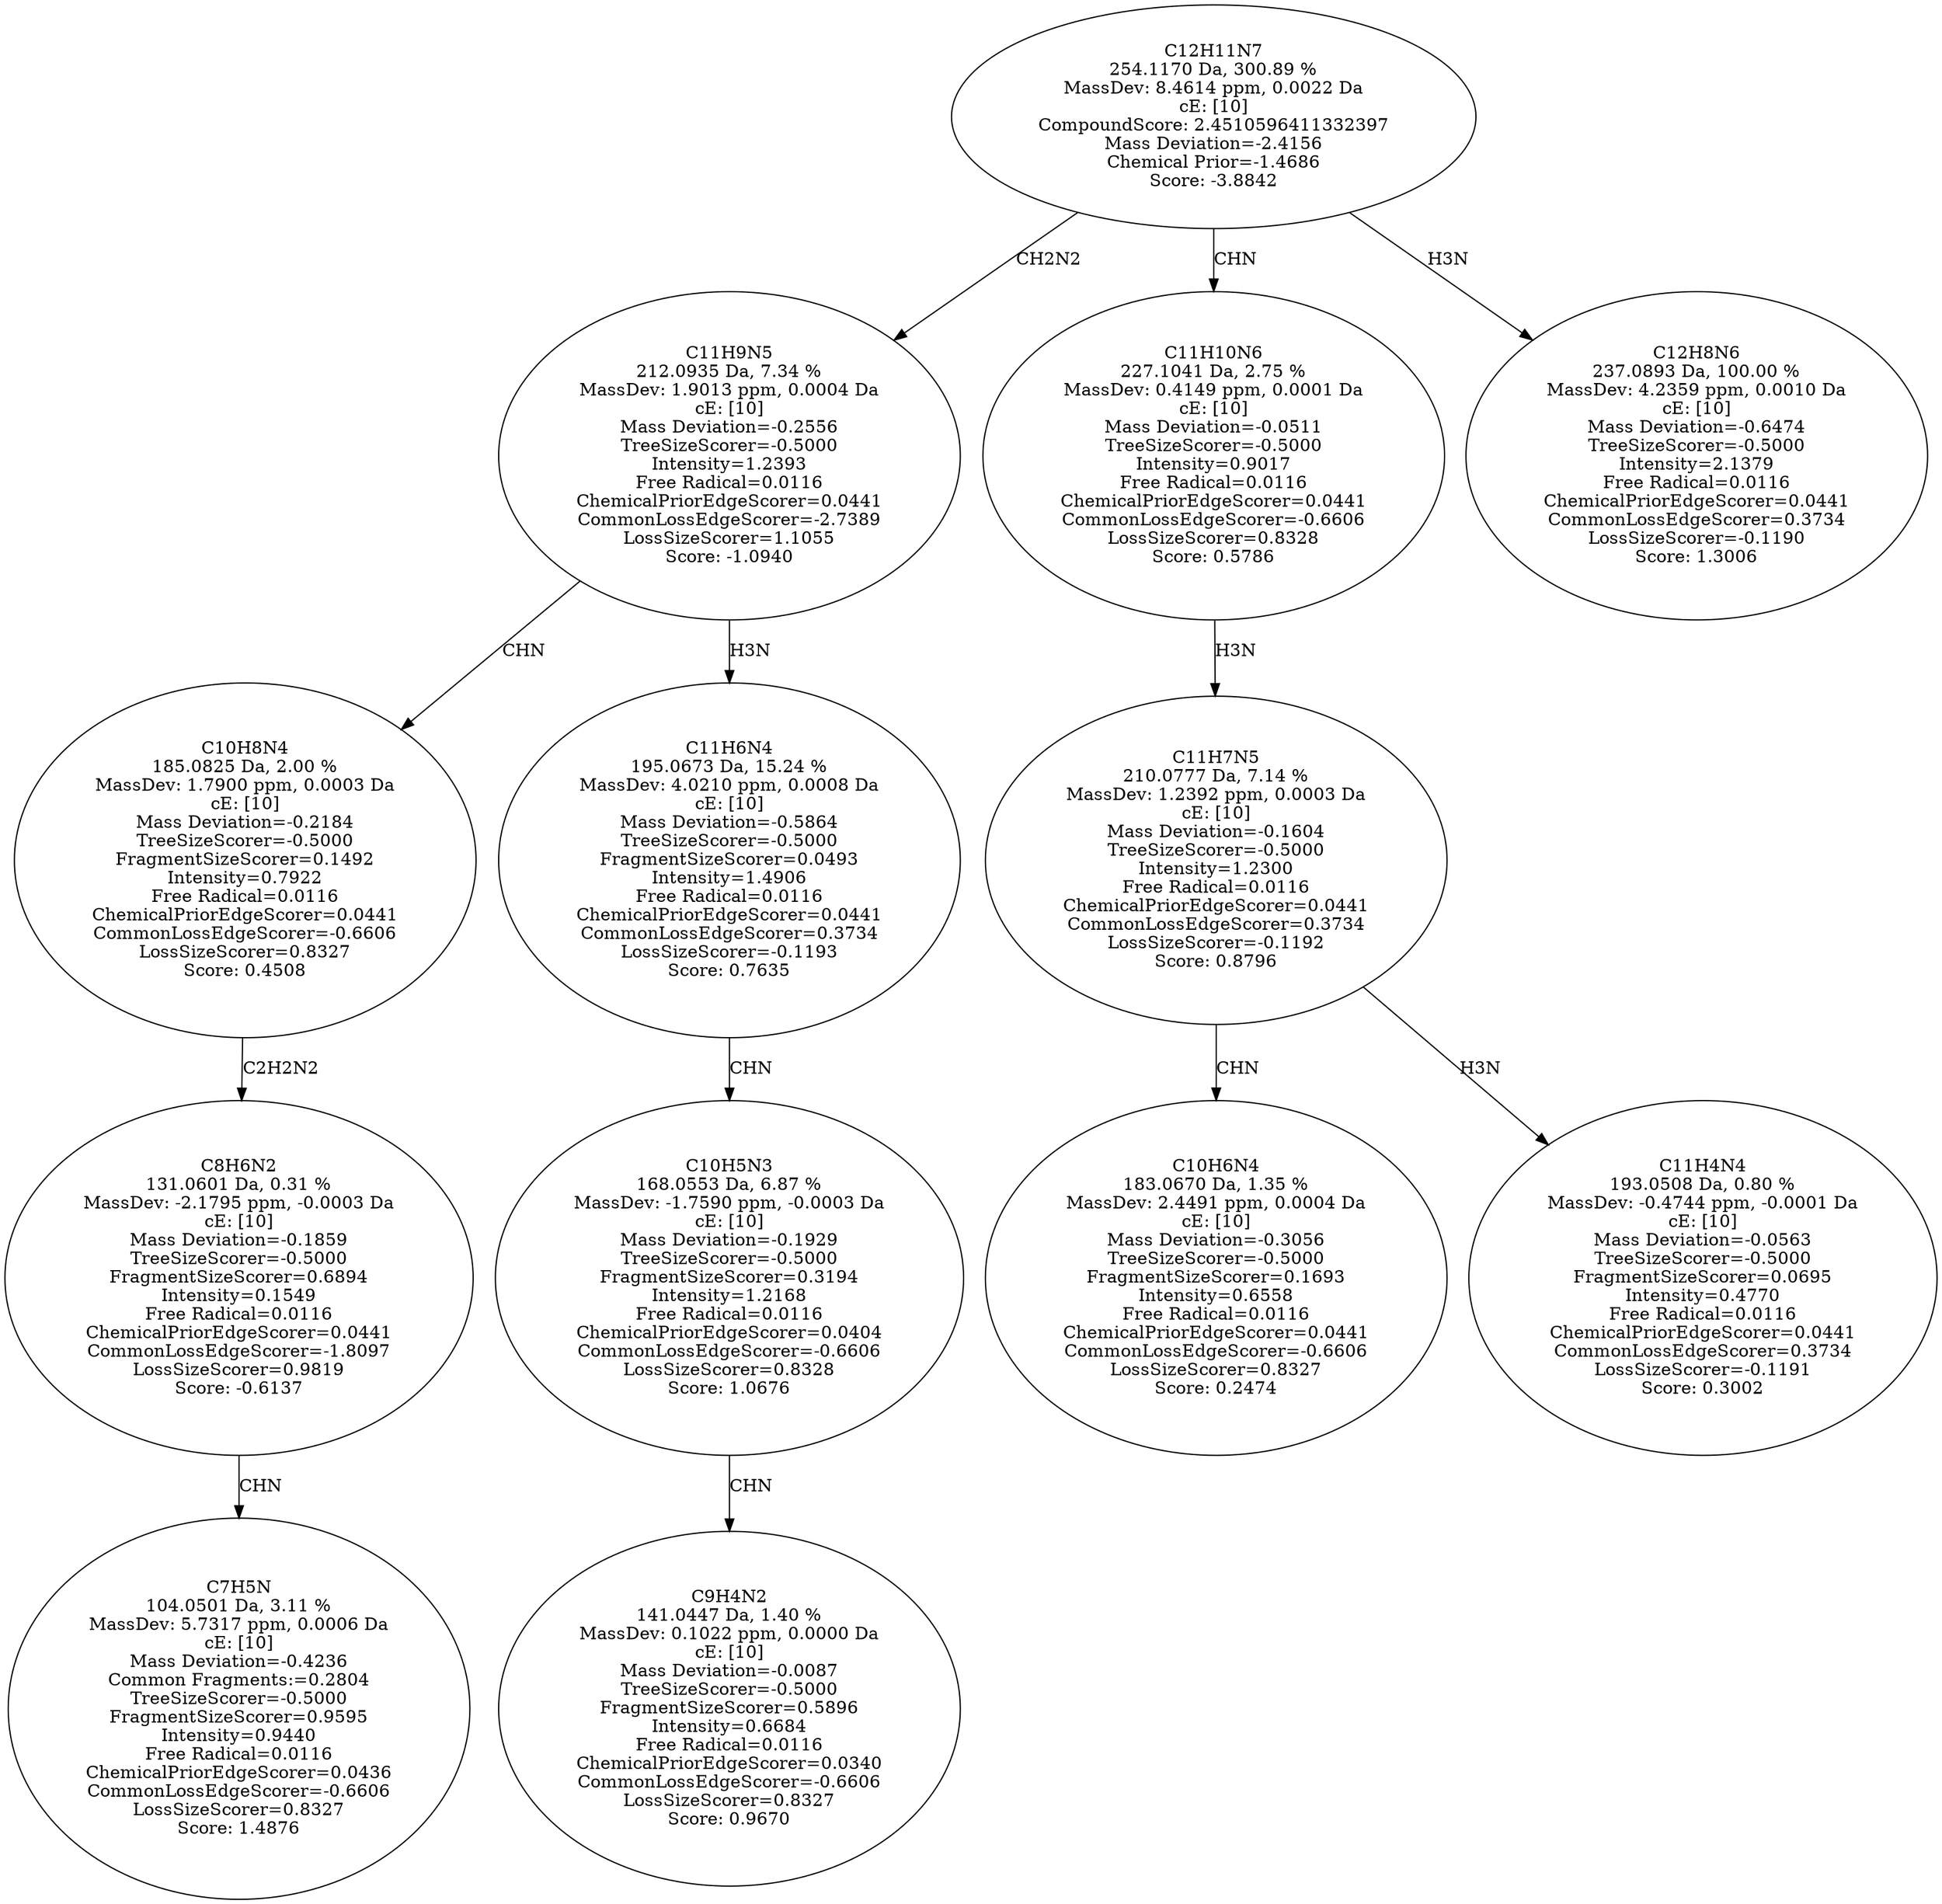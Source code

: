 strict digraph {
v1 [label="C7H5N\n104.0501 Da, 3.11 %\nMassDev: 5.7317 ppm, 0.0006 Da\ncE: [10]\nMass Deviation=-0.4236\nCommon Fragments:=0.2804\nTreeSizeScorer=-0.5000\nFragmentSizeScorer=0.9595\nIntensity=0.9440\nFree Radical=0.0116\nChemicalPriorEdgeScorer=0.0436\nCommonLossEdgeScorer=-0.6606\nLossSizeScorer=0.8327\nScore: 1.4876"];
v2 [label="C8H6N2\n131.0601 Da, 0.31 %\nMassDev: -2.1795 ppm, -0.0003 Da\ncE: [10]\nMass Deviation=-0.1859\nTreeSizeScorer=-0.5000\nFragmentSizeScorer=0.6894\nIntensity=0.1549\nFree Radical=0.0116\nChemicalPriorEdgeScorer=0.0441\nCommonLossEdgeScorer=-1.8097\nLossSizeScorer=0.9819\nScore: -0.6137"];
v3 [label="C10H8N4\n185.0825 Da, 2.00 %\nMassDev: 1.7900 ppm, 0.0003 Da\ncE: [10]\nMass Deviation=-0.2184\nTreeSizeScorer=-0.5000\nFragmentSizeScorer=0.1492\nIntensity=0.7922\nFree Radical=0.0116\nChemicalPriorEdgeScorer=0.0441\nCommonLossEdgeScorer=-0.6606\nLossSizeScorer=0.8327\nScore: 0.4508"];
v4 [label="C9H4N2\n141.0447 Da, 1.40 %\nMassDev: 0.1022 ppm, 0.0000 Da\ncE: [10]\nMass Deviation=-0.0087\nTreeSizeScorer=-0.5000\nFragmentSizeScorer=0.5896\nIntensity=0.6684\nFree Radical=0.0116\nChemicalPriorEdgeScorer=0.0340\nCommonLossEdgeScorer=-0.6606\nLossSizeScorer=0.8327\nScore: 0.9670"];
v5 [label="C10H5N3\n168.0553 Da, 6.87 %\nMassDev: -1.7590 ppm, -0.0003 Da\ncE: [10]\nMass Deviation=-0.1929\nTreeSizeScorer=-0.5000\nFragmentSizeScorer=0.3194\nIntensity=1.2168\nFree Radical=0.0116\nChemicalPriorEdgeScorer=0.0404\nCommonLossEdgeScorer=-0.6606\nLossSizeScorer=0.8328\nScore: 1.0676"];
v6 [label="C11H6N4\n195.0673 Da, 15.24 %\nMassDev: 4.0210 ppm, 0.0008 Da\ncE: [10]\nMass Deviation=-0.5864\nTreeSizeScorer=-0.5000\nFragmentSizeScorer=0.0493\nIntensity=1.4906\nFree Radical=0.0116\nChemicalPriorEdgeScorer=0.0441\nCommonLossEdgeScorer=0.3734\nLossSizeScorer=-0.1193\nScore: 0.7635"];
v7 [label="C11H9N5\n212.0935 Da, 7.34 %\nMassDev: 1.9013 ppm, 0.0004 Da\ncE: [10]\nMass Deviation=-0.2556\nTreeSizeScorer=-0.5000\nIntensity=1.2393\nFree Radical=0.0116\nChemicalPriorEdgeScorer=0.0441\nCommonLossEdgeScorer=-2.7389\nLossSizeScorer=1.1055\nScore: -1.0940"];
v8 [label="C10H6N4\n183.0670 Da, 1.35 %\nMassDev: 2.4491 ppm, 0.0004 Da\ncE: [10]\nMass Deviation=-0.3056\nTreeSizeScorer=-0.5000\nFragmentSizeScorer=0.1693\nIntensity=0.6558\nFree Radical=0.0116\nChemicalPriorEdgeScorer=0.0441\nCommonLossEdgeScorer=-0.6606\nLossSizeScorer=0.8327\nScore: 0.2474"];
v9 [label="C11H4N4\n193.0508 Da, 0.80 %\nMassDev: -0.4744 ppm, -0.0001 Da\ncE: [10]\nMass Deviation=-0.0563\nTreeSizeScorer=-0.5000\nFragmentSizeScorer=0.0695\nIntensity=0.4770\nFree Radical=0.0116\nChemicalPriorEdgeScorer=0.0441\nCommonLossEdgeScorer=0.3734\nLossSizeScorer=-0.1191\nScore: 0.3002"];
v10 [label="C11H7N5\n210.0777 Da, 7.14 %\nMassDev: 1.2392 ppm, 0.0003 Da\ncE: [10]\nMass Deviation=-0.1604\nTreeSizeScorer=-0.5000\nIntensity=1.2300\nFree Radical=0.0116\nChemicalPriorEdgeScorer=0.0441\nCommonLossEdgeScorer=0.3734\nLossSizeScorer=-0.1192\nScore: 0.8796"];
v11 [label="C11H10N6\n227.1041 Da, 2.75 %\nMassDev: 0.4149 ppm, 0.0001 Da\ncE: [10]\nMass Deviation=-0.0511\nTreeSizeScorer=-0.5000\nIntensity=0.9017\nFree Radical=0.0116\nChemicalPriorEdgeScorer=0.0441\nCommonLossEdgeScorer=-0.6606\nLossSizeScorer=0.8328\nScore: 0.5786"];
v12 [label="C12H8N6\n237.0893 Da, 100.00 %\nMassDev: 4.2359 ppm, 0.0010 Da\ncE: [10]\nMass Deviation=-0.6474\nTreeSizeScorer=-0.5000\nIntensity=2.1379\nFree Radical=0.0116\nChemicalPriorEdgeScorer=0.0441\nCommonLossEdgeScorer=0.3734\nLossSizeScorer=-0.1190\nScore: 1.3006"];
v13 [label="C12H11N7\n254.1170 Da, 300.89 %\nMassDev: 8.4614 ppm, 0.0022 Da\ncE: [10]\nCompoundScore: 2.4510596411332397\nMass Deviation=-2.4156\nChemical Prior=-1.4686\nScore: -3.8842"];
v2 -> v1 [label="CHN"];
v3 -> v2 [label="C2H2N2"];
v7 -> v3 [label="CHN"];
v5 -> v4 [label="CHN"];
v6 -> v5 [label="CHN"];
v7 -> v6 [label="H3N"];
v13 -> v7 [label="CH2N2"];
v10 -> v8 [label="CHN"];
v10 -> v9 [label="H3N"];
v11 -> v10 [label="H3N"];
v13 -> v11 [label="CHN"];
v13 -> v12 [label="H3N"];
}